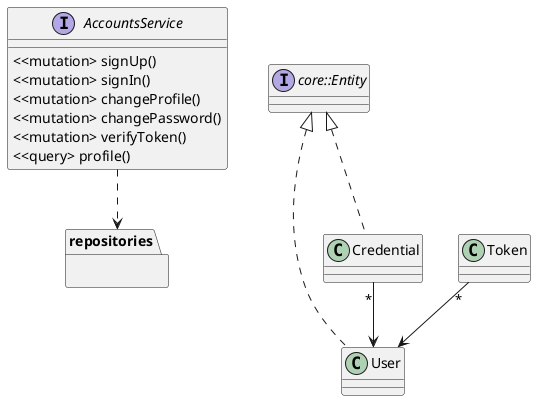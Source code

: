 @startuml Domain

interface AccountsService {
    <<mutation> signUp()
    <<mutation> signIn()
    <<mutation> changeProfile()
    <<mutation> changePassword()
    <<mutation> verifyToken()
    <<query> profile()
}

package repositories { }

AccountsService ..> repositories

interface core::Entity

class User implements core::Entity
class Credential implements core::Entity
class Token

Credential "*" --> User
Token "*" --> User
@enduml